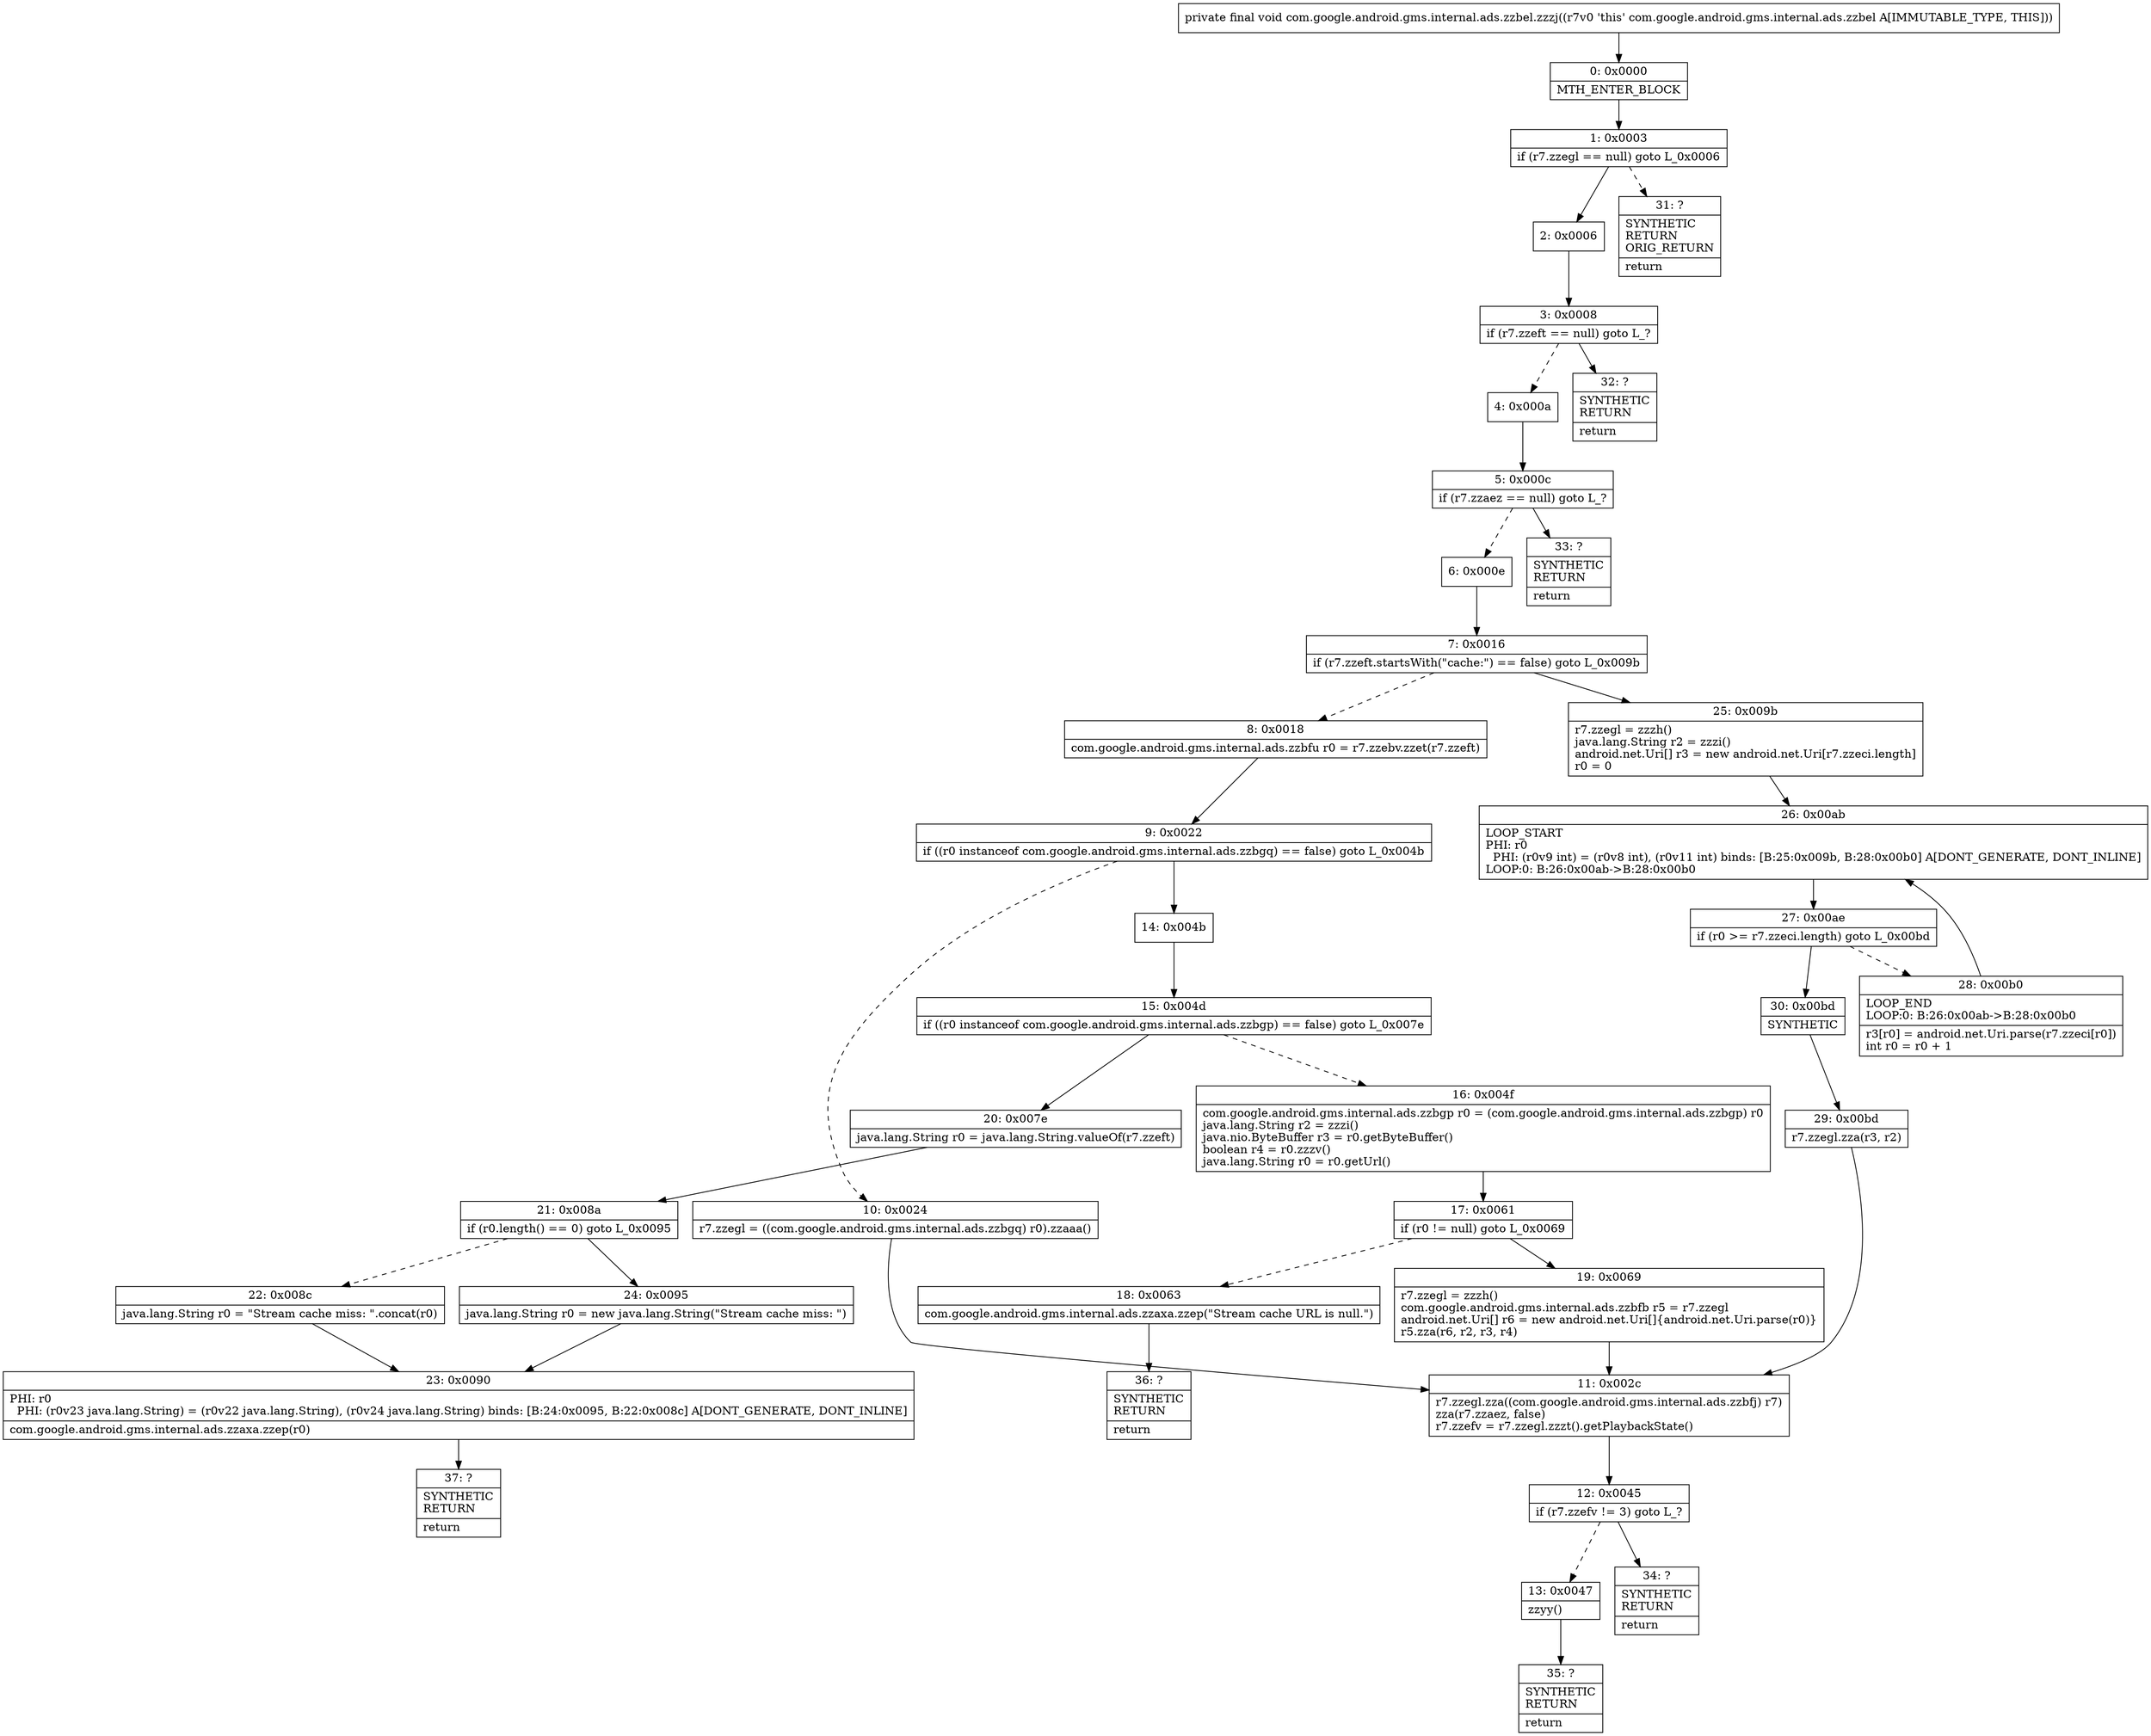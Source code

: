 digraph "CFG forcom.google.android.gms.internal.ads.zzbel.zzzj()V" {
Node_0 [shape=record,label="{0\:\ 0x0000|MTH_ENTER_BLOCK\l}"];
Node_1 [shape=record,label="{1\:\ 0x0003|if (r7.zzegl == null) goto L_0x0006\l}"];
Node_2 [shape=record,label="{2\:\ 0x0006}"];
Node_3 [shape=record,label="{3\:\ 0x0008|if (r7.zzeft == null) goto L_?\l}"];
Node_4 [shape=record,label="{4\:\ 0x000a}"];
Node_5 [shape=record,label="{5\:\ 0x000c|if (r7.zzaez == null) goto L_?\l}"];
Node_6 [shape=record,label="{6\:\ 0x000e}"];
Node_7 [shape=record,label="{7\:\ 0x0016|if (r7.zzeft.startsWith(\"cache:\") == false) goto L_0x009b\l}"];
Node_8 [shape=record,label="{8\:\ 0x0018|com.google.android.gms.internal.ads.zzbfu r0 = r7.zzebv.zzet(r7.zzeft)\l}"];
Node_9 [shape=record,label="{9\:\ 0x0022|if ((r0 instanceof com.google.android.gms.internal.ads.zzbgq) == false) goto L_0x004b\l}"];
Node_10 [shape=record,label="{10\:\ 0x0024|r7.zzegl = ((com.google.android.gms.internal.ads.zzbgq) r0).zzaaa()\l}"];
Node_11 [shape=record,label="{11\:\ 0x002c|r7.zzegl.zza((com.google.android.gms.internal.ads.zzbfj) r7)\lzza(r7.zzaez, false)\lr7.zzefv = r7.zzegl.zzzt().getPlaybackState()\l}"];
Node_12 [shape=record,label="{12\:\ 0x0045|if (r7.zzefv != 3) goto L_?\l}"];
Node_13 [shape=record,label="{13\:\ 0x0047|zzyy()\l}"];
Node_14 [shape=record,label="{14\:\ 0x004b}"];
Node_15 [shape=record,label="{15\:\ 0x004d|if ((r0 instanceof com.google.android.gms.internal.ads.zzbgp) == false) goto L_0x007e\l}"];
Node_16 [shape=record,label="{16\:\ 0x004f|com.google.android.gms.internal.ads.zzbgp r0 = (com.google.android.gms.internal.ads.zzbgp) r0\ljava.lang.String r2 = zzzi()\ljava.nio.ByteBuffer r3 = r0.getByteBuffer()\lboolean r4 = r0.zzzv()\ljava.lang.String r0 = r0.getUrl()\l}"];
Node_17 [shape=record,label="{17\:\ 0x0061|if (r0 != null) goto L_0x0069\l}"];
Node_18 [shape=record,label="{18\:\ 0x0063|com.google.android.gms.internal.ads.zzaxa.zzep(\"Stream cache URL is null.\")\l}"];
Node_19 [shape=record,label="{19\:\ 0x0069|r7.zzegl = zzzh()\lcom.google.android.gms.internal.ads.zzbfb r5 = r7.zzegl\landroid.net.Uri[] r6 = new android.net.Uri[]\{android.net.Uri.parse(r0)\}\lr5.zza(r6, r2, r3, r4)\l}"];
Node_20 [shape=record,label="{20\:\ 0x007e|java.lang.String r0 = java.lang.String.valueOf(r7.zzeft)\l}"];
Node_21 [shape=record,label="{21\:\ 0x008a|if (r0.length() == 0) goto L_0x0095\l}"];
Node_22 [shape=record,label="{22\:\ 0x008c|java.lang.String r0 = \"Stream cache miss: \".concat(r0)\l}"];
Node_23 [shape=record,label="{23\:\ 0x0090|PHI: r0 \l  PHI: (r0v23 java.lang.String) = (r0v22 java.lang.String), (r0v24 java.lang.String) binds: [B:24:0x0095, B:22:0x008c] A[DONT_GENERATE, DONT_INLINE]\l|com.google.android.gms.internal.ads.zzaxa.zzep(r0)\l}"];
Node_24 [shape=record,label="{24\:\ 0x0095|java.lang.String r0 = new java.lang.String(\"Stream cache miss: \")\l}"];
Node_25 [shape=record,label="{25\:\ 0x009b|r7.zzegl = zzzh()\ljava.lang.String r2 = zzzi()\landroid.net.Uri[] r3 = new android.net.Uri[r7.zzeci.length]\lr0 = 0\l}"];
Node_26 [shape=record,label="{26\:\ 0x00ab|LOOP_START\lPHI: r0 \l  PHI: (r0v9 int) = (r0v8 int), (r0v11 int) binds: [B:25:0x009b, B:28:0x00b0] A[DONT_GENERATE, DONT_INLINE]\lLOOP:0: B:26:0x00ab\-\>B:28:0x00b0\l}"];
Node_27 [shape=record,label="{27\:\ 0x00ae|if (r0 \>= r7.zzeci.length) goto L_0x00bd\l}"];
Node_28 [shape=record,label="{28\:\ 0x00b0|LOOP_END\lLOOP:0: B:26:0x00ab\-\>B:28:0x00b0\l|r3[r0] = android.net.Uri.parse(r7.zzeci[r0])\lint r0 = r0 + 1\l}"];
Node_29 [shape=record,label="{29\:\ 0x00bd|r7.zzegl.zza(r3, r2)\l}"];
Node_30 [shape=record,label="{30\:\ 0x00bd|SYNTHETIC\l}"];
Node_31 [shape=record,label="{31\:\ ?|SYNTHETIC\lRETURN\lORIG_RETURN\l|return\l}"];
Node_32 [shape=record,label="{32\:\ ?|SYNTHETIC\lRETURN\l|return\l}"];
Node_33 [shape=record,label="{33\:\ ?|SYNTHETIC\lRETURN\l|return\l}"];
Node_34 [shape=record,label="{34\:\ ?|SYNTHETIC\lRETURN\l|return\l}"];
Node_35 [shape=record,label="{35\:\ ?|SYNTHETIC\lRETURN\l|return\l}"];
Node_36 [shape=record,label="{36\:\ ?|SYNTHETIC\lRETURN\l|return\l}"];
Node_37 [shape=record,label="{37\:\ ?|SYNTHETIC\lRETURN\l|return\l}"];
MethodNode[shape=record,label="{private final void com.google.android.gms.internal.ads.zzbel.zzzj((r7v0 'this' com.google.android.gms.internal.ads.zzbel A[IMMUTABLE_TYPE, THIS])) }"];
MethodNode -> Node_0;
Node_0 -> Node_1;
Node_1 -> Node_2;
Node_1 -> Node_31[style=dashed];
Node_2 -> Node_3;
Node_3 -> Node_4[style=dashed];
Node_3 -> Node_32;
Node_4 -> Node_5;
Node_5 -> Node_6[style=dashed];
Node_5 -> Node_33;
Node_6 -> Node_7;
Node_7 -> Node_8[style=dashed];
Node_7 -> Node_25;
Node_8 -> Node_9;
Node_9 -> Node_10[style=dashed];
Node_9 -> Node_14;
Node_10 -> Node_11;
Node_11 -> Node_12;
Node_12 -> Node_13[style=dashed];
Node_12 -> Node_34;
Node_13 -> Node_35;
Node_14 -> Node_15;
Node_15 -> Node_16[style=dashed];
Node_15 -> Node_20;
Node_16 -> Node_17;
Node_17 -> Node_18[style=dashed];
Node_17 -> Node_19;
Node_18 -> Node_36;
Node_19 -> Node_11;
Node_20 -> Node_21;
Node_21 -> Node_22[style=dashed];
Node_21 -> Node_24;
Node_22 -> Node_23;
Node_23 -> Node_37;
Node_24 -> Node_23;
Node_25 -> Node_26;
Node_26 -> Node_27;
Node_27 -> Node_28[style=dashed];
Node_27 -> Node_30;
Node_28 -> Node_26;
Node_29 -> Node_11;
Node_30 -> Node_29;
}

